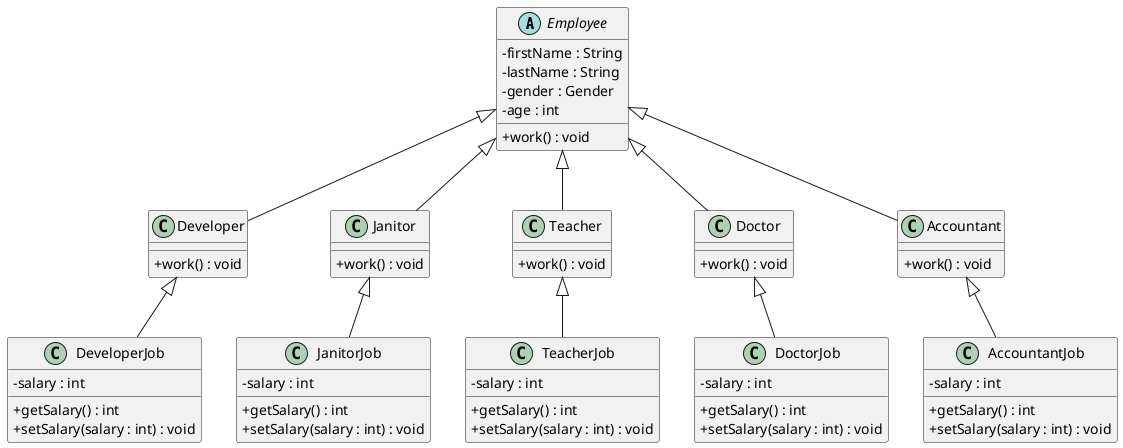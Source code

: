 @startuml
skinparam classAttributeIconSize 0

abstract class Employee {
-firstName : String
-lastName : String
-gender : Gender
-age : int
+work() : void
}

class Developer {
+work() : void
}

class DeveloperJob {
-salary : int
+getSalary() : int
+setSalary(salary : int) : void
}

class Janitor {
+work() : void
}

class JanitorJob {
-salary : int
+getSalary() : int
+setSalary(salary : int) : void
}

class Teacher {
+work() : void
}

class TeacherJob {
-salary : int
+getSalary() : int
+setSalary(salary : int) : void
}

class Doctor {
+work() : void
}

class DoctorJob {
-salary : int
+getSalary() : int
+setSalary(salary : int) : void
}

class Accountant {
+work() : void
}

class AccountantJob {
-salary : int
+getSalary() : int
+setSalary(salary : int) : void
}

Employee <|-- Developer
Employee <|-- Janitor
Employee <|-- Teacher
Employee <|-- Doctor
Employee <|-- Accountant
Developer <|-- DeveloperJob
Janitor <|-- JanitorJob
Teacher <|-- TeacherJob
Doctor <|-- DoctorJob
Accountant <|-- AccountantJob
@enduml